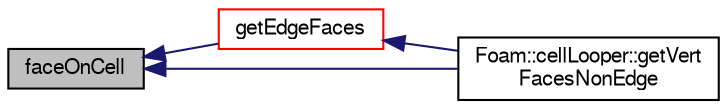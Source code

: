digraph "faceOnCell"
{
  bgcolor="transparent";
  edge [fontname="FreeSans",fontsize="10",labelfontname="FreeSans",labelfontsize="10"];
  node [fontname="FreeSans",fontsize="10",shape=record];
  rankdir="LR";
  Node1 [label="faceOnCell",height=0.2,width=0.4,color="black", fillcolor="grey75", style="filled" fontcolor="black"];
  Node1 -> Node2 [dir="back",color="midnightblue",fontsize="10",style="solid",fontname="FreeSans"];
  Node2 [label="getEdgeFaces",height=0.2,width=0.4,color="red",URL="$a10290.html#a49c5d70e15e6496b848e2012ea176128",tooltip="Get faces on cell using edgeI. Throws error if no two found. "];
  Node2 -> Node3 [dir="back",color="midnightblue",fontsize="10",style="solid",fontname="FreeSans"];
  Node3 [label="Foam::cellLooper::getVert\lFacesNonEdge",height=0.2,width=0.4,color="black",URL="$a00204.html#ae9f2c80f4753798f827492002d2c3812",tooltip="Get faces (on cell) connected to vertI which are not using edgeI. "];
  Node1 -> Node3 [dir="back",color="midnightblue",fontsize="10",style="solid",fontname="FreeSans"];
}
